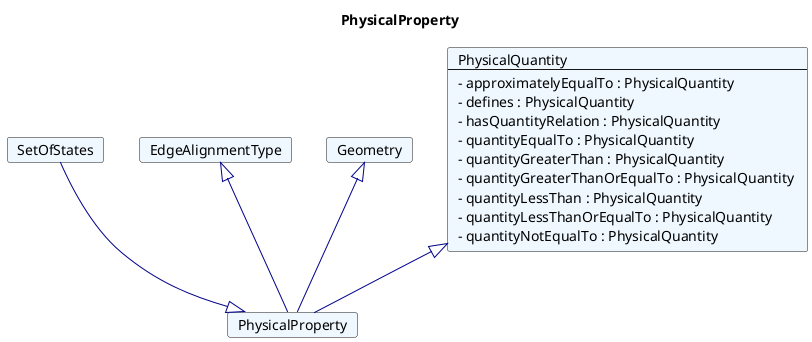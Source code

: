 @startuml
Title PhysicalProperty 

Card PhysicalProperty #F0F8FF [
PhysicalProperty
]
Card SetOfStates #F0F8FF [
SetOfStates
]
SetOfStates --|> PhysicalProperty  #00008B 
Card EdgeAlignmentType #F0F8FF [
EdgeAlignmentType
]
EdgeAlignmentType <|-- PhysicalProperty  #00008B 
Card Geometry #F0F8FF [
Geometry
]
Geometry <|-- PhysicalProperty  #00008B 
Card PhysicalQuantity #F0F8FF [
PhysicalQuantity
----
- approximatelyEqualTo : PhysicalQuantity 
- defines : PhysicalQuantity 
- hasQuantityRelation : PhysicalQuantity 
- quantityEqualTo : PhysicalQuantity 
- quantityGreaterThan : PhysicalQuantity 
- quantityGreaterThanOrEqualTo : PhysicalQuantity 
- quantityLessThan : PhysicalQuantity 
- quantityLessThanOrEqualTo : PhysicalQuantity 
- quantityNotEqualTo : PhysicalQuantity 
]
PhysicalQuantity <|-- PhysicalProperty  #00008B 
@enduml